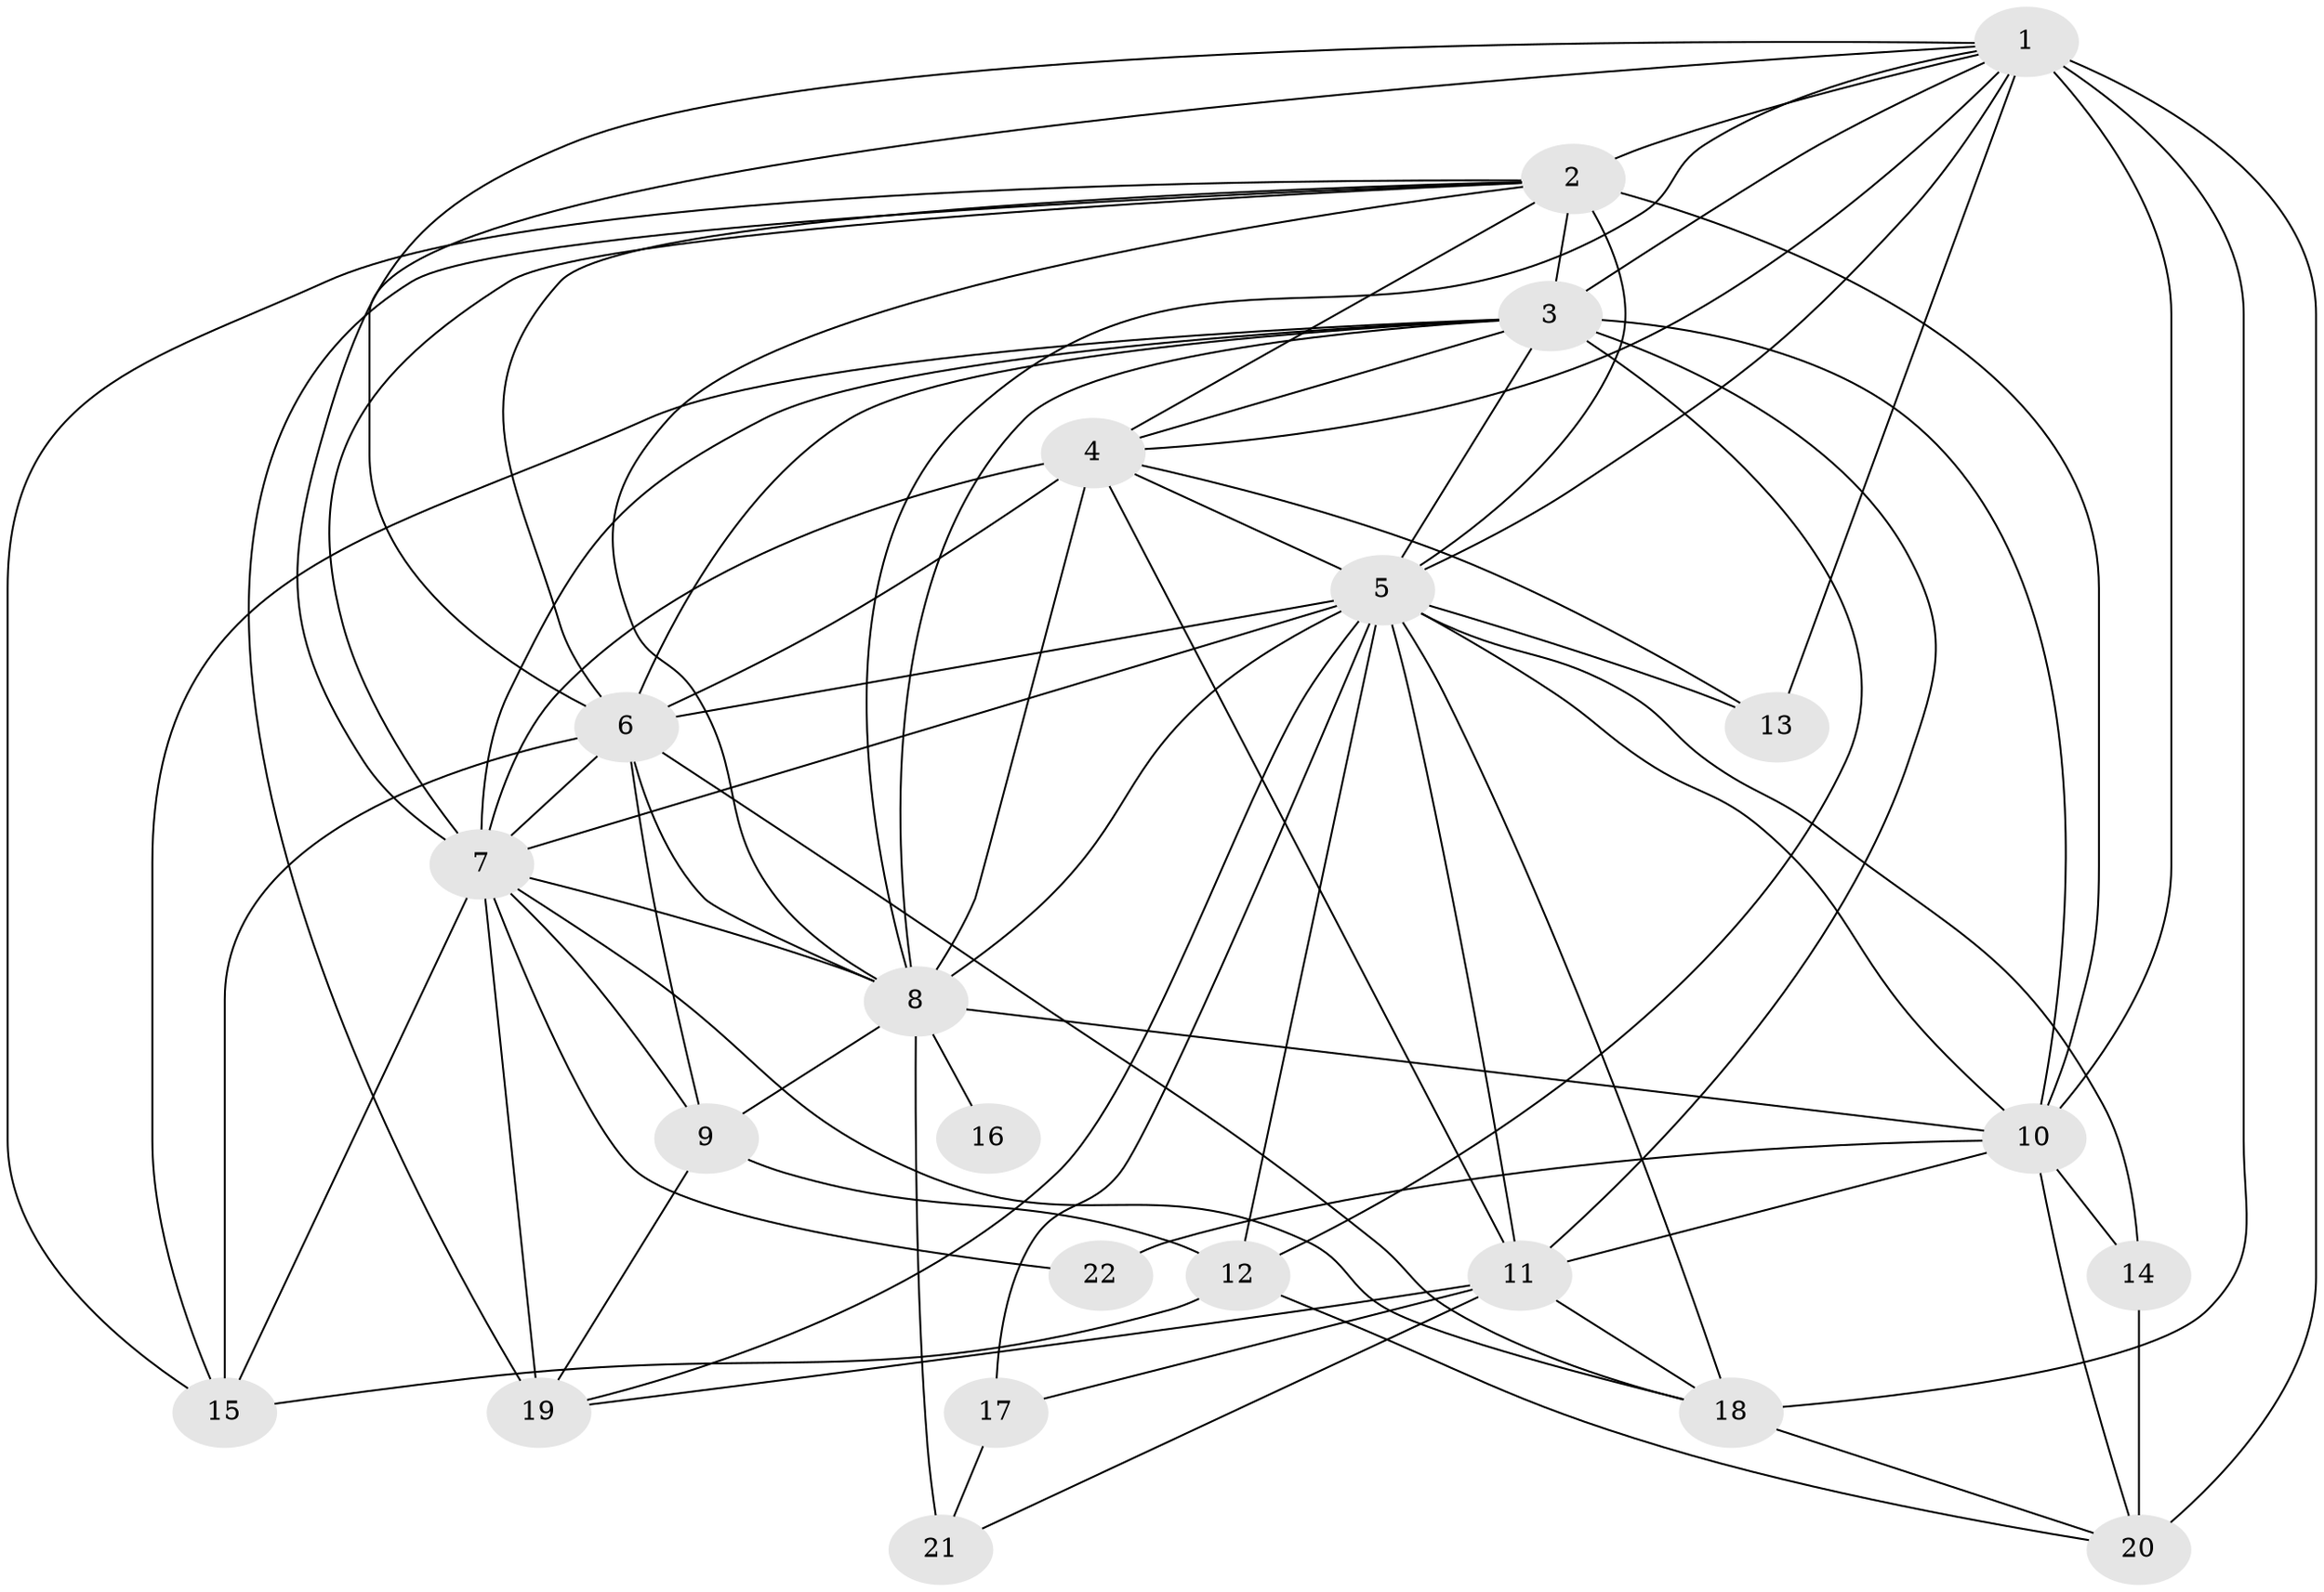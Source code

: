 // original degree distribution, {18: 0.013888888888888888, 19: 0.027777777777777776, 22: 0.013888888888888888, 20: 0.013888888888888888, 23: 0.013888888888888888, 15: 0.013888888888888888, 13: 0.013888888888888888, 14: 0.027777777777777776, 7: 0.013888888888888888, 4: 0.125, 2: 0.5277777777777778, 3: 0.19444444444444445}
// Generated by graph-tools (version 1.1) at 2025/49/03/04/25 22:49:28]
// undirected, 22 vertices, 76 edges
graph export_dot {
  node [color=gray90,style=filled];
  1;
  2;
  3;
  4;
  5;
  6;
  7;
  8;
  9;
  10;
  11;
  12;
  13;
  14;
  15;
  16;
  17;
  18;
  19;
  20;
  21;
  22;
  1 -- 2 [weight=1.0];
  1 -- 3 [weight=2.0];
  1 -- 4 [weight=3.0];
  1 -- 5 [weight=2.0];
  1 -- 6 [weight=1.0];
  1 -- 7 [weight=1.0];
  1 -- 8 [weight=1.0];
  1 -- 10 [weight=2.0];
  1 -- 13 [weight=1.0];
  1 -- 18 [weight=1.0];
  1 -- 20 [weight=4.0];
  2 -- 3 [weight=1.0];
  2 -- 4 [weight=2.0];
  2 -- 5 [weight=3.0];
  2 -- 6 [weight=1.0];
  2 -- 7 [weight=1.0];
  2 -- 8 [weight=1.0];
  2 -- 10 [weight=7.0];
  2 -- 15 [weight=1.0];
  2 -- 19 [weight=1.0];
  3 -- 4 [weight=3.0];
  3 -- 5 [weight=2.0];
  3 -- 6 [weight=1.0];
  3 -- 7 [weight=2.0];
  3 -- 8 [weight=2.0];
  3 -- 10 [weight=1.0];
  3 -- 11 [weight=1.0];
  3 -- 12 [weight=6.0];
  3 -- 15 [weight=1.0];
  4 -- 5 [weight=4.0];
  4 -- 6 [weight=2.0];
  4 -- 7 [weight=8.0];
  4 -- 8 [weight=2.0];
  4 -- 11 [weight=6.0];
  4 -- 13 [weight=1.0];
  5 -- 6 [weight=3.0];
  5 -- 7 [weight=3.0];
  5 -- 8 [weight=2.0];
  5 -- 10 [weight=1.0];
  5 -- 11 [weight=1.0];
  5 -- 12 [weight=3.0];
  5 -- 13 [weight=2.0];
  5 -- 14 [weight=1.0];
  5 -- 17 [weight=2.0];
  5 -- 18 [weight=1.0];
  5 -- 19 [weight=1.0];
  6 -- 7 [weight=1.0];
  6 -- 8 [weight=2.0];
  6 -- 9 [weight=1.0];
  6 -- 15 [weight=1.0];
  6 -- 18 [weight=1.0];
  7 -- 8 [weight=1.0];
  7 -- 9 [weight=1.0];
  7 -- 15 [weight=1.0];
  7 -- 18 [weight=1.0];
  7 -- 19 [weight=2.0];
  7 -- 22 [weight=1.0];
  8 -- 9 [weight=3.0];
  8 -- 10 [weight=2.0];
  8 -- 16 [weight=1.0];
  8 -- 21 [weight=2.0];
  9 -- 12 [weight=1.0];
  9 -- 19 [weight=1.0];
  10 -- 11 [weight=1.0];
  10 -- 14 [weight=1.0];
  10 -- 20 [weight=2.0];
  10 -- 22 [weight=1.0];
  11 -- 17 [weight=1.0];
  11 -- 18 [weight=1.0];
  11 -- 19 [weight=1.0];
  11 -- 21 [weight=1.0];
  12 -- 15 [weight=1.0];
  12 -- 20 [weight=1.0];
  14 -- 20 [weight=1.0];
  17 -- 21 [weight=1.0];
  18 -- 20 [weight=1.0];
}
